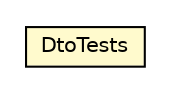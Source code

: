 #!/usr/local/bin/dot
#
# Class diagram 
# Generated by UMLGraph version 5.1 (http://www.umlgraph.org/)
#

digraph G {
	edge [fontname="Helvetica",fontsize=10,labelfontname="Helvetica",labelfontsize=10];
	node [fontname="Helvetica",fontsize=10,shape=plaintext];
	nodesep=0.25;
	ranksep=0.5;
	// net.sereneproject.collector.dto.DtoTests
	c75 [label=<<table title="net.sereneproject.collector.dto.DtoTests" border="0" cellborder="1" cellspacing="0" cellpadding="2" port="p" bgcolor="lemonChiffon" href="./DtoTests.html">
		<tr><td><table border="0" cellspacing="0" cellpadding="1">
<tr><td align="center" balign="center"> DtoTests </td></tr>
		</table></td></tr>
		</table>>, fontname="Helvetica", fontcolor="black", fontsize=10.0];
}

